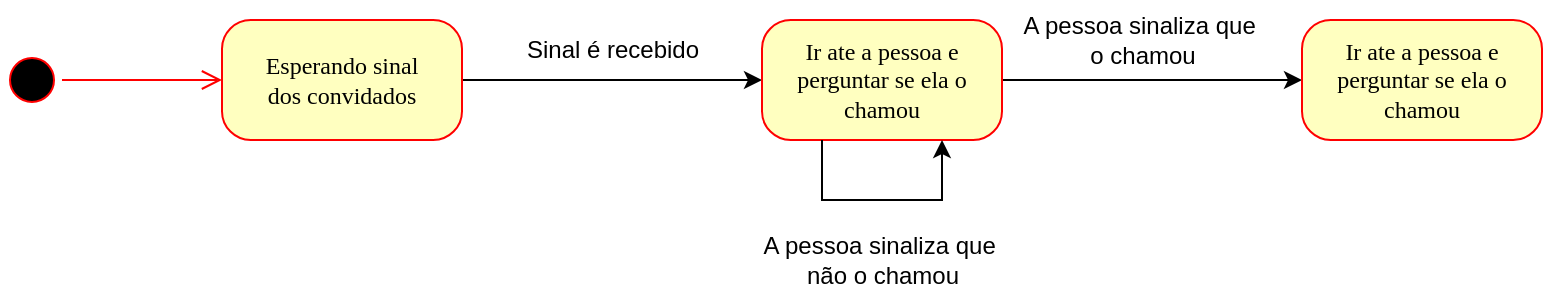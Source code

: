 <mxfile version="23.1.7" type="github">
  <diagram name="Page-1" id="58cdce13-f638-feb5-8d6f-7d28b1aa9fa0">
    <mxGraphModel dx="902" dy="615" grid="1" gridSize="10" guides="1" tooltips="1" connect="1" arrows="1" fold="1" page="1" pageScale="1" pageWidth="1100" pageHeight="850" background="none" math="0" shadow="0">
      <root>
        <mxCell id="0" />
        <mxCell id="1" parent="0" />
        <mxCell id="irNGXOY3HXK9l8ZXqXi4-4" style="edgeStyle=orthogonalEdgeStyle;rounded=0;orthogonalLoop=1;jettySize=auto;html=1;exitX=1;exitY=0.5;exitDx=0;exitDy=0;" edge="1" parent="1" source="382b91b5511bd0f7-6" target="382b91b5511bd0f7-7">
          <mxGeometry relative="1" as="geometry" />
        </mxCell>
        <mxCell id="382b91b5511bd0f7-6" value="&lt;div&gt;Esperando sinal&lt;/div&gt;&lt;div&gt;dos convidados&lt;/div&gt;" style="rounded=1;whiteSpace=wrap;html=1;arcSize=24;fillColor=#ffffc0;strokeColor=#ff0000;shadow=0;comic=0;labelBackgroundColor=none;fontFamily=Verdana;fontSize=12;fontColor=#000000;align=center;" parent="1" vertex="1">
          <mxGeometry x="240" y="120" width="120" height="60" as="geometry" />
        </mxCell>
        <mxCell id="irNGXOY3HXK9l8ZXqXi4-11" style="edgeStyle=orthogonalEdgeStyle;rounded=0;orthogonalLoop=1;jettySize=auto;html=1;exitX=1;exitY=0.5;exitDx=0;exitDy=0;" edge="1" parent="1" source="382b91b5511bd0f7-7" target="irNGXOY3HXK9l8ZXqXi4-10">
          <mxGeometry relative="1" as="geometry" />
        </mxCell>
        <mxCell id="382b91b5511bd0f7-7" value="Ir ate a pessoa e perguntar se ela o chamou" style="rounded=1;whiteSpace=wrap;html=1;arcSize=24;fillColor=#ffffc0;strokeColor=#ff0000;shadow=0;comic=0;labelBackgroundColor=none;fontFamily=Verdana;fontSize=12;fontColor=#000000;align=center;" parent="1" vertex="1">
          <mxGeometry x="510" y="120" width="120" height="60" as="geometry" />
        </mxCell>
        <mxCell id="irNGXOY3HXK9l8ZXqXi4-1" value="" style="ellipse;html=1;shape=startState;fillColor=#000000;strokeColor=#ff0000;" vertex="1" parent="1">
          <mxGeometry x="130" y="135" width="30" height="30" as="geometry" />
        </mxCell>
        <mxCell id="irNGXOY3HXK9l8ZXqXi4-2" value="" style="edgeStyle=orthogonalEdgeStyle;html=1;verticalAlign=bottom;endArrow=open;endSize=8;strokeColor=#ff0000;rounded=0;entryX=0;entryY=0.5;entryDx=0;entryDy=0;" edge="1" source="irNGXOY3HXK9l8ZXqXi4-1" parent="1" target="382b91b5511bd0f7-6">
          <mxGeometry relative="1" as="geometry">
            <mxPoint x="145" y="230" as="targetPoint" />
          </mxGeometry>
        </mxCell>
        <mxCell id="irNGXOY3HXK9l8ZXqXi4-5" value="&lt;div&gt;Sinal é recebido&lt;/div&gt;" style="text;html=1;align=center;verticalAlign=middle;resizable=0;points=[];autosize=1;strokeColor=none;fillColor=none;" vertex="1" parent="1">
          <mxGeometry x="380" y="120" width="110" height="30" as="geometry" />
        </mxCell>
        <mxCell id="irNGXOY3HXK9l8ZXqXi4-8" style="edgeStyle=orthogonalEdgeStyle;rounded=0;orthogonalLoop=1;jettySize=auto;html=1;exitX=0.25;exitY=1;exitDx=0;exitDy=0;entryX=0.75;entryY=1;entryDx=0;entryDy=0;" edge="1" parent="1" source="382b91b5511bd0f7-7" target="382b91b5511bd0f7-7">
          <mxGeometry relative="1" as="geometry">
            <Array as="points">
              <mxPoint x="580" y="210" />
              <mxPoint x="640" y="210" />
            </Array>
          </mxGeometry>
        </mxCell>
        <mxCell id="irNGXOY3HXK9l8ZXqXi4-9" value="&lt;div&gt;A pessoa sinaliza que&amp;nbsp;&lt;/div&gt;&lt;div&gt;não o chamou&lt;/div&gt;" style="text;html=1;align=center;verticalAlign=middle;resizable=0;points=[];autosize=1;strokeColor=none;fillColor=none;" vertex="1" parent="1">
          <mxGeometry x="500" y="220" width="140" height="40" as="geometry" />
        </mxCell>
        <mxCell id="irNGXOY3HXK9l8ZXqXi4-10" value="Ir ate a pessoa e perguntar se ela o chamou" style="rounded=1;whiteSpace=wrap;html=1;arcSize=24;fillColor=#ffffc0;strokeColor=#ff0000;shadow=0;comic=0;labelBackgroundColor=none;fontFamily=Verdana;fontSize=12;fontColor=#000000;align=center;" vertex="1" parent="1">
          <mxGeometry x="780" y="120" width="120" height="60" as="geometry" />
        </mxCell>
        <mxCell id="irNGXOY3HXK9l8ZXqXi4-13" value="&lt;div&gt;A pessoa sinaliza que&amp;nbsp;&lt;/div&gt;&lt;div&gt;o chamou&lt;/div&gt;" style="text;html=1;align=center;verticalAlign=middle;resizable=0;points=[];autosize=1;strokeColor=none;fillColor=none;" vertex="1" parent="1">
          <mxGeometry x="630" y="110" width="140" height="40" as="geometry" />
        </mxCell>
      </root>
    </mxGraphModel>
  </diagram>
</mxfile>
